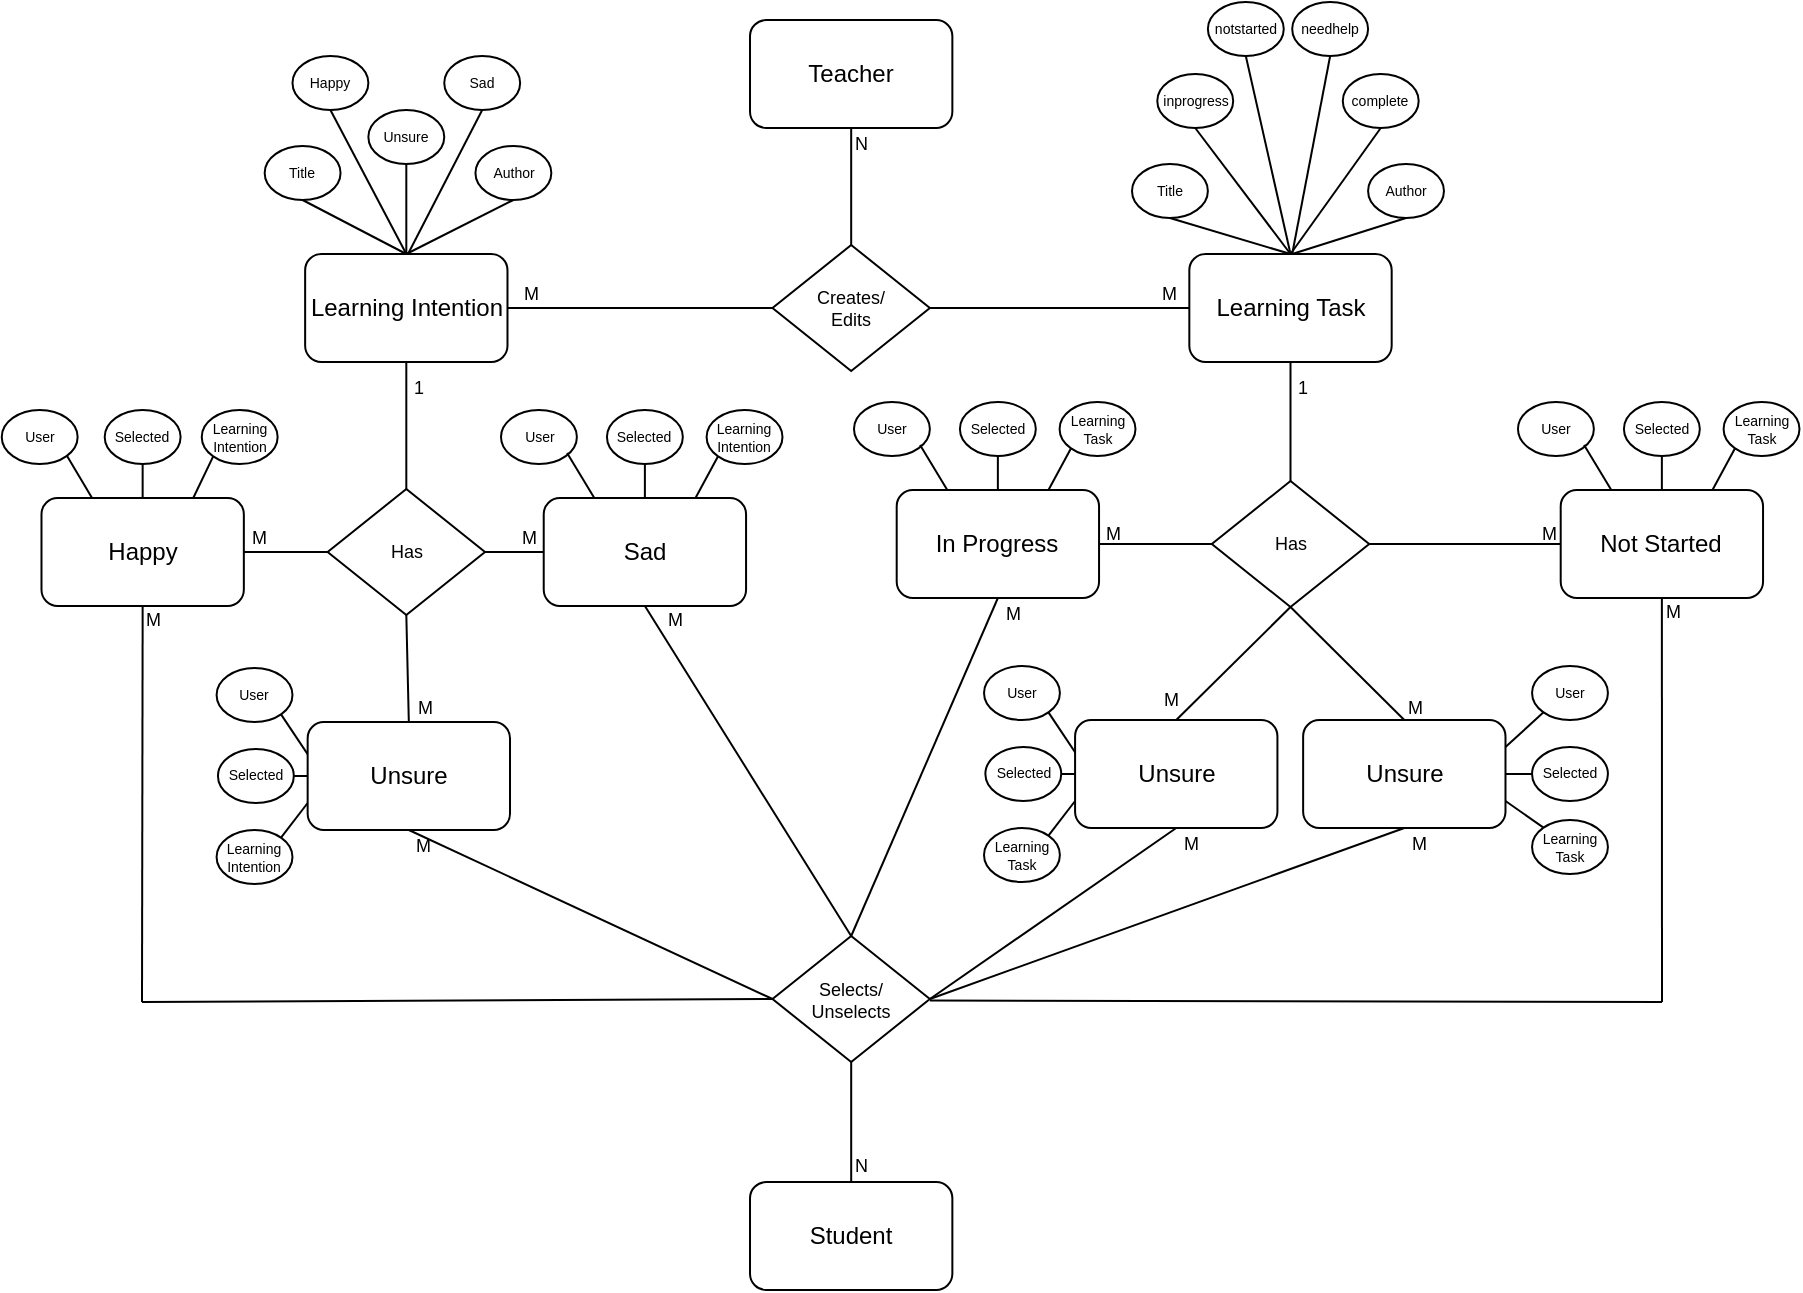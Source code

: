 <mxfile version="20.3.0" type="onedrive"><diagram id="R2lEEEUBdFMjLlhIrx00" name="Page-1"><mxGraphModel grid="1" page="1" gridSize="10" guides="1" tooltips="1" connect="1" arrows="1" fold="1" pageScale="1" pageWidth="850" pageHeight="1100" math="0" shadow="0" extFonts="Permanent Marker^https://fonts.googleapis.com/css?family=Permanent+Marker"><root><mxCell id="0"/><mxCell id="1" parent="0"/><mxCell id="HdYHGdFc7MlJed9i7UWI-79" value="Has" style="rhombus;whiteSpace=wrap;html=1;fontSize=9;" vertex="1" parent="1"><mxGeometry x="162.816" y="263.5" width="78.69" height="63" as="geometry"/></mxCell><mxCell id="HdYHGdFc7MlJed9i7UWI-80" value="" style="endArrow=none;html=1;rounded=0;fontSize=9;exitX=1;exitY=0.5;exitDx=0;exitDy=0;entryX=0;entryY=0.5;entryDx=0;entryDy=0;" edge="1" parent="1" target="HdYHGdFc7MlJed9i7UWI-79" source="HdYHGdFc7MlJed9i7UWI-121"><mxGeometry relative="1" as="geometry"><mxPoint x="125.088" y="295" as="sourcePoint"/><mxPoint x="249.451" y="308.5" as="targetPoint"/></mxGeometry></mxCell><mxCell id="HdYHGdFc7MlJed9i7UWI-81" value="M" style="resizable=0;html=1;align=left;verticalAlign=bottom;fontSize=9;" connectable="0" vertex="1" parent="HdYHGdFc7MlJed9i7UWI-80"><mxGeometry x="-1" relative="1" as="geometry"><mxPoint x="2" as="offset"/></mxGeometry></mxCell><mxCell id="HdYHGdFc7MlJed9i7UWI-99" value="" style="endArrow=none;html=1;rounded=0;fontSize=9;entryX=0.5;entryY=1;entryDx=0;entryDy=0;exitX=0.5;exitY=0;exitDx=0;exitDy=0;" edge="1" parent="1" source="HdYHGdFc7MlJed9i7UWI-79" target="HdYHGdFc7MlJed9i7UWI-1"><mxGeometry relative="1" as="geometry"><mxPoint x="287.314" y="241.0" as="sourcePoint"/><mxPoint x="202.157" y="214" as="targetPoint"/></mxGeometry></mxCell><mxCell id="HdYHGdFc7MlJed9i7UWI-100" value="1" style="resizable=0;html=1;align=right;verticalAlign=bottom;fontSize=9;" connectable="0" vertex="1" parent="HdYHGdFc7MlJed9i7UWI-99"><mxGeometry x="1" relative="1" as="geometry"><mxPoint x="9" y="20" as="offset"/></mxGeometry></mxCell><mxCell id="HdYHGdFc7MlJed9i7UWI-32" value="&lt;font style=&quot;font-size: 7px;&quot;&gt;Title&lt;/font&gt;" style="ellipse;whiteSpace=wrap;html=1;fontSize=7;" vertex="1" parent="1"><mxGeometry x="565.0" y="101.0" width="37.941" height="27" as="geometry"/></mxCell><mxCell id="HdYHGdFc7MlJed9i7UWI-33" value="" style="endArrow=none;html=1;rounded=0;entryX=0.5;entryY=1;entryDx=0;entryDy=0;exitX=0.5;exitY=0;exitDx=0;exitDy=0;" edge="1" parent="1" source="HdYHGdFc7MlJed9i7UWI-35" target="HdYHGdFc7MlJed9i7UWI-32"><mxGeometry width="50" height="50" relative="1" as="geometry"><mxPoint x="611.372" y="263" as="sourcePoint"/><mxPoint x="653.529" y="218" as="targetPoint"/></mxGeometry></mxCell><mxCell id="HdYHGdFc7MlJed9i7UWI-35" value="Learning Task" style="rounded=1;whiteSpace=wrap;html=1;" vertex="1" parent="1"><mxGeometry x="593.666" y="146" width="101.176" height="54" as="geometry"/></mxCell><mxCell id="HdYHGdFc7MlJed9i7UWI-36" value="&lt;font style=&quot;font-size: 7px;&quot;&gt;inprogress&lt;/font&gt;" style="ellipse;whiteSpace=wrap;html=1;fontSize=7;" vertex="1" parent="1"><mxGeometry x="577.647" y="56.0" width="37.941" height="27" as="geometry"/></mxCell><mxCell id="HdYHGdFc7MlJed9i7UWI-37" value="&lt;font style=&quot;font-size: 7px;&quot;&gt;notstarted&lt;/font&gt;" style="ellipse;whiteSpace=wrap;html=1;fontSize=7;" vertex="1" parent="1"><mxGeometry x="602.941" y="20" width="37.941" height="27" as="geometry"/></mxCell><mxCell id="HdYHGdFc7MlJed9i7UWI-38" value="&lt;font style=&quot;font-size: 7px;&quot;&gt;needhelp&lt;/font&gt;" style="ellipse;whiteSpace=wrap;html=1;fontSize=7;" vertex="1" parent="1"><mxGeometry x="645.098" y="20" width="37.941" height="27" as="geometry"/></mxCell><mxCell id="HdYHGdFc7MlJed9i7UWI-39" value="" style="endArrow=none;html=1;rounded=0;entryX=0.5;entryY=1;entryDx=0;entryDy=0;exitX=0.5;exitY=0;exitDx=0;exitDy=0;" edge="1" parent="1" source="HdYHGdFc7MlJed9i7UWI-35" target="HdYHGdFc7MlJed9i7UWI-36"><mxGeometry width="50" height="50" relative="1" as="geometry"><mxPoint x="652.686" y="155" as="sourcePoint"/><mxPoint x="579.755" y="128" as="targetPoint"/></mxGeometry></mxCell><mxCell id="HdYHGdFc7MlJed9i7UWI-40" value="" style="endArrow=none;html=1;rounded=0;entryX=0.5;entryY=1;entryDx=0;entryDy=0;exitX=0.5;exitY=0;exitDx=0;exitDy=0;" edge="1" parent="1" source="HdYHGdFc7MlJed9i7UWI-35" target="HdYHGdFc7MlJed9i7UWI-37"><mxGeometry width="50" height="50" relative="1" as="geometry"><mxPoint x="652.686" y="155" as="sourcePoint"/><mxPoint x="630.343" y="128" as="targetPoint"/></mxGeometry></mxCell><mxCell id="HdYHGdFc7MlJed9i7UWI-41" value="" style="endArrow=none;html=1;rounded=0;entryX=0.5;entryY=1;entryDx=0;entryDy=0;" edge="1" parent="1" target="HdYHGdFc7MlJed9i7UWI-38"><mxGeometry width="50" height="50" relative="1" as="geometry"><mxPoint x="645.098" y="146" as="sourcePoint"/><mxPoint x="680.931" y="128" as="targetPoint"/></mxGeometry></mxCell><mxCell id="HdYHGdFc7MlJed9i7UWI-42" value="&lt;font style=&quot;font-size: 7px;&quot;&gt;complete&lt;/font&gt;" style="ellipse;whiteSpace=wrap;html=1;fontSize=7;" vertex="1" parent="1"><mxGeometry x="670.392" y="56.0" width="37.941" height="27" as="geometry"/></mxCell><mxCell id="HdYHGdFc7MlJed9i7UWI-43" value="" style="endArrow=none;html=1;rounded=0;entryX=0.5;entryY=1;entryDx=0;entryDy=0;exitX=0.5;exitY=0;exitDx=0;exitDy=0;" edge="1" parent="1" source="HdYHGdFc7MlJed9i7UWI-35" target="HdYHGdFc7MlJed9i7UWI-42"><mxGeometry width="50" height="50" relative="1" as="geometry"><mxPoint x="652.686" y="155" as="sourcePoint"/><mxPoint x="554.46" y="128" as="targetPoint"/></mxGeometry></mxCell><mxCell id="HdYHGdFc7MlJed9i7UWI-44" value="&lt;font style=&quot;font-size: 7px;&quot;&gt;Author&lt;/font&gt;" style="ellipse;whiteSpace=wrap;html=1;fontSize=7;" vertex="1" parent="1"><mxGeometry x="683.039" y="101.0" width="37.941" height="27" as="geometry"/></mxCell><mxCell id="HdYHGdFc7MlJed9i7UWI-45" value="" style="endArrow=none;html=1;rounded=0;entryX=0.5;entryY=1;entryDx=0;entryDy=0;" edge="1" parent="1" target="HdYHGdFc7MlJed9i7UWI-44"><mxGeometry width="50" height="50" relative="1" as="geometry"><mxPoint x="645.098" y="146" as="sourcePoint"/><mxPoint x="723.088" y="128" as="targetPoint"/></mxGeometry></mxCell><mxCell id="HdYHGdFc7MlJed9i7UWI-115" value="" style="endArrow=none;html=1;rounded=0;entryX=0.5;entryY=0;entryDx=0;entryDy=0;exitX=0.25;exitY=0;exitDx=0;exitDy=0;" edge="1" parent="1" source="HdYHGdFc7MlJed9i7UWI-121" target="HdYHGdFc7MlJed9i7UWI-120"><mxGeometry width="50" height="50" relative="1" as="geometry"><mxPoint x="99.841" y="142" as="sourcePoint"/><mxPoint x="-23.679" y="115.0" as="targetPoint"/></mxGeometry></mxCell><mxCell id="HdYHGdFc7MlJed9i7UWI-116" value="&lt;font style=&quot;font-size: 7px;&quot;&gt;Selected&lt;/font&gt;" style="ellipse;whiteSpace=wrap;html=1;fontSize=7;" vertex="1" parent="1"><mxGeometry x="51.355" y="224" width="37.941" height="27" as="geometry"/></mxCell><mxCell id="HdYHGdFc7MlJed9i7UWI-117" value="" style="endArrow=none;html=1;rounded=0;exitX=0.5;exitY=0;exitDx=0;exitDy=0;entryX=0.5;entryY=1;entryDx=0;entryDy=0;" edge="1" parent="1" source="HdYHGdFc7MlJed9i7UWI-121" target="HdYHGdFc7MlJed9i7UWI-116"><mxGeometry width="50" height="50" relative="1" as="geometry"><mxPoint x="98.576" y="286" as="sourcePoint"/><mxPoint x="70" y="254" as="targetPoint"/></mxGeometry></mxCell><mxCell id="HdYHGdFc7MlJed9i7UWI-118" value="&lt;font style=&quot;font-size: 7px;&quot;&gt;Learning Intention&lt;/font&gt;" style="ellipse;whiteSpace=wrap;html=1;fontSize=7;" vertex="1" parent="1"><mxGeometry x="99.875" y="224" width="37.941" height="27" as="geometry"/></mxCell><mxCell id="HdYHGdFc7MlJed9i7UWI-119" value="" style="endArrow=none;html=1;rounded=0;entryX=0;entryY=1;entryDx=0;entryDy=0;exitX=0.75;exitY=0;exitDx=0;exitDy=0;" edge="1" parent="1" source="HdYHGdFc7MlJed9i7UWI-121" target="HdYHGdFc7MlJed9i7UWI-118"><mxGeometry width="50" height="50" relative="1" as="geometry"><mxPoint x="98.576" y="286" as="sourcePoint"/><mxPoint x="98.576" y="259" as="targetPoint"/></mxGeometry></mxCell><mxCell id="HdYHGdFc7MlJed9i7UWI-120" value="&lt;font style=&quot;font-size: 7px;&quot;&gt;User&lt;br style=&quot;font-size: 7px;&quot;&gt;&lt;/font&gt;" style="ellipse;whiteSpace=wrap;html=1;fontSize=7;" vertex="1" parent="1"><mxGeometry x="-0.125" y="224.0" width="37.941" height="27" as="geometry"/></mxCell><mxCell id="HdYHGdFc7MlJed9i7UWI-121" value="Happy" style="rounded=1;whiteSpace=wrap;html=1;" vertex="1" parent="1"><mxGeometry x="19.743" y="268" width="101.176" height="54" as="geometry"/></mxCell><mxCell id="HdYHGdFc7MlJed9i7UWI-122" value="Teacher" style="rounded=1;whiteSpace=wrap;html=1;" vertex="1" parent="1"><mxGeometry x="374.003" y="29" width="101.176" height="54" as="geometry"/></mxCell><mxCell id="HdYHGdFc7MlJed9i7UWI-123" value="Creates/ &lt;br&gt;Edits" style="rhombus;whiteSpace=wrap;html=1;fontSize=9;" vertex="1" parent="1"><mxGeometry x="385.246" y="141.5" width="78.69" height="63" as="geometry"/></mxCell><mxCell id="HdYHGdFc7MlJed9i7UWI-124" value="" style="endArrow=none;html=1;rounded=0;fontSize=9;entryX=0.5;entryY=1;entryDx=0;entryDy=0;exitX=0.5;exitY=0;exitDx=0;exitDy=0;" edge="1" parent="1" source="HdYHGdFc7MlJed9i7UWI-123" target="HdYHGdFc7MlJed9i7UWI-122"><mxGeometry relative="1" as="geometry"><mxPoint x="215.161" y="259.5" as="sourcePoint"/><mxPoint x="215.157" y="210" as="targetPoint"/></mxGeometry></mxCell><mxCell id="HdYHGdFc7MlJed9i7UWI-125" value="N" style="resizable=0;html=1;align=right;verticalAlign=bottom;fontSize=9;" connectable="0" vertex="1" parent="HdYHGdFc7MlJed9i7UWI-124"><mxGeometry x="1" relative="1" as="geometry"><mxPoint x="9" y="15" as="offset"/></mxGeometry></mxCell><mxCell id="HdYHGdFc7MlJed9i7UWI-126" value="" style="endArrow=none;html=1;rounded=0;fontSize=9;exitX=1;exitY=0.5;exitDx=0;exitDy=0;entryX=0;entryY=0.5;entryDx=0;entryDy=0;" edge="1" parent="1" source="HdYHGdFc7MlJed9i7UWI-1" target="HdYHGdFc7MlJed9i7UWI-123"><mxGeometry relative="1" as="geometry"><mxPoint x="251.863" y="291" as="sourcePoint"/><mxPoint x="230.506" y="291" as="targetPoint"/></mxGeometry></mxCell><mxCell id="HdYHGdFc7MlJed9i7UWI-127" value="M" style="resizable=0;html=1;align=left;verticalAlign=bottom;fontSize=9;" connectable="0" vertex="1" parent="HdYHGdFc7MlJed9i7UWI-126"><mxGeometry x="-1" relative="1" as="geometry"><mxPoint x="6" as="offset"/></mxGeometry></mxCell><mxCell id="HdYHGdFc7MlJed9i7UWI-128" value="" style="endArrow=none;html=1;rounded=0;fontSize=9;exitX=0;exitY=0.5;exitDx=0;exitDy=0;entryX=1;entryY=0.5;entryDx=0;entryDy=0;" edge="1" parent="1" source="HdYHGdFc7MlJed9i7UWI-35" target="HdYHGdFc7MlJed9i7UWI-123"><mxGeometry relative="1" as="geometry"><mxPoint x="265.745" y="183" as="sourcePoint"/><mxPoint x="395.246" y="183" as="targetPoint"/></mxGeometry></mxCell><mxCell id="HdYHGdFc7MlJed9i7UWI-129" value="M" style="resizable=0;html=1;align=left;verticalAlign=bottom;fontSize=9;" connectable="0" vertex="1" parent="HdYHGdFc7MlJed9i7UWI-128"><mxGeometry x="-1" relative="1" as="geometry"><mxPoint x="-16" as="offset"/></mxGeometry></mxCell><mxCell id="qxCEMIv9ZAjiKrFweiJj-1" value="" style="group" connectable="0" vertex="1" parent="1"><mxGeometry x="249.505" y="224" width="140.741" height="98" as="geometry"/></mxCell><mxCell id="HdYHGdFc7MlJed9i7UWI-107" value="&lt;font style=&quot;font-size: 7px;&quot;&gt;Selected&lt;/font&gt;" style="ellipse;whiteSpace=wrap;html=1;fontSize=7;" vertex="1" parent="qxCEMIv9ZAjiKrFweiJj-1"><mxGeometry x="52.97" width="37.941" height="27" as="geometry"/></mxCell><mxCell id="HdYHGdFc7MlJed9i7UWI-108" value="" style="endArrow=none;html=1;rounded=0;exitX=0.5;exitY=0;exitDx=0;exitDy=0;entryX=0.5;entryY=1;entryDx=0;entryDy=0;" edge="1" parent="qxCEMIv9ZAjiKrFweiJj-1" source="HdYHGdFc7MlJed9i7UWI-104" target="HdYHGdFc7MlJed9i7UWI-107"><mxGeometry width="50" height="50" relative="1" as="geometry"><mxPoint x="100.191" y="62" as="sourcePoint"/><mxPoint x="71.495" y="30" as="targetPoint"/></mxGeometry></mxCell><mxCell id="HdYHGdFc7MlJed9i7UWI-109" value="&lt;font style=&quot;font-size: 7px;&quot;&gt;Learning Intention&lt;/font&gt;" style="ellipse;whiteSpace=wrap;html=1;fontSize=7;" vertex="1" parent="qxCEMIv9ZAjiKrFweiJj-1"><mxGeometry x="102.8" width="37.941" height="27" as="geometry"/></mxCell><mxCell id="HdYHGdFc7MlJed9i7UWI-110" value="" style="endArrow=none;html=1;rounded=0;entryX=0;entryY=1;entryDx=0;entryDy=0;exitX=0.75;exitY=0;exitDx=0;exitDy=0;" edge="1" parent="qxCEMIv9ZAjiKrFweiJj-1" source="HdYHGdFc7MlJed9i7UWI-104" target="HdYHGdFc7MlJed9i7UWI-109"><mxGeometry width="50" height="50" relative="1" as="geometry"><mxPoint x="100.191" y="62" as="sourcePoint"/><mxPoint x="100.191" y="35" as="targetPoint"/></mxGeometry></mxCell><mxCell id="HdYHGdFc7MlJed9i7UWI-104" value="Sad" style="rounded=1;whiteSpace=wrap;html=1;" vertex="1" parent="qxCEMIv9ZAjiKrFweiJj-1"><mxGeometry x="21.357" y="44" width="101.176" height="54" as="geometry"/></mxCell><mxCell id="HdYHGdFc7MlJed9i7UWI-105" value="&lt;font style=&quot;font-size: 7px;&quot;&gt;User&lt;br style=&quot;font-size: 7px;&quot;&gt;&lt;/font&gt;" style="ellipse;whiteSpace=wrap;html=1;fontSize=7;" vertex="1" parent="qxCEMIv9ZAjiKrFweiJj-1"><mxGeometry y="5.684e-14" width="37.941" height="27" as="geometry"/></mxCell><mxCell id="HdYHGdFc7MlJed9i7UWI-106" value="" style="endArrow=none;html=1;rounded=0;entryX=0.871;entryY=0.796;entryDx=0;entryDy=0;exitX=0.25;exitY=0;exitDx=0;exitDy=0;entryPerimeter=0;" edge="1" parent="qxCEMIv9ZAjiKrFweiJj-1" source="HdYHGdFc7MlJed9i7UWI-104" target="HdYHGdFc7MlJed9i7UWI-105"><mxGeometry width="50" height="50" relative="1" as="geometry"><mxPoint x="101.455" y="-82" as="sourcePoint"/><mxPoint x="-22.064" y="-109.0" as="targetPoint"/></mxGeometry></mxCell><mxCell id="HdYHGdFc7MlJed9i7UWI-111" value="" style="endArrow=none;html=1;rounded=0;fontSize=9;exitX=0;exitY=0.5;exitDx=0;exitDy=0;entryX=1;entryY=0.5;entryDx=0;entryDy=0;" edge="1" parent="1" source="HdYHGdFc7MlJed9i7UWI-104" target="HdYHGdFc7MlJed9i7UWI-79"><mxGeometry relative="1" as="geometry"><mxPoint x="-22.917" y="161" as="sourcePoint"/><mxPoint x="249.506" y="295" as="targetPoint"/></mxGeometry></mxCell><mxCell id="HdYHGdFc7MlJed9i7UWI-112" value="M" style="resizable=0;html=1;align=left;verticalAlign=bottom;fontSize=9;" connectable="0" vertex="1" parent="HdYHGdFc7MlJed9i7UWI-111"><mxGeometry x="-1" relative="1" as="geometry"><mxPoint x="-13" as="offset"/></mxGeometry></mxCell><mxCell id="qxCEMIv9ZAjiKrFweiJj-2" value="" style="group" connectable="0" vertex="1" parent="1"><mxGeometry x="131.333" y="47" width="143.333" height="153" as="geometry"/></mxCell><mxCell id="HdYHGdFc7MlJed9i7UWI-3" value="&lt;font style=&quot;font-size: 7px;&quot;&gt;Title&lt;/font&gt;" style="ellipse;whiteSpace=wrap;html=1;fontSize=7;" vertex="1" parent="qxCEMIv9ZAjiKrFweiJj-2"><mxGeometry y="45.0" width="37.941" height="27" as="geometry"/></mxCell><mxCell id="HdYHGdFc7MlJed9i7UWI-7" value="" style="endArrow=none;html=1;rounded=0;entryX=0.5;entryY=1;entryDx=0;entryDy=0;exitX=0.5;exitY=0;exitDx=0;exitDy=0;" edge="1" parent="qxCEMIv9ZAjiKrFweiJj-2" source="HdYHGdFc7MlJed9i7UWI-1" target="HdYHGdFc7MlJed9i7UWI-3"><mxGeometry width="50" height="50" relative="1" as="geometry"><mxPoint x="37.941" y="216" as="sourcePoint"/><mxPoint x="80.098" y="171" as="targetPoint"/></mxGeometry></mxCell><mxCell id="HdYHGdFc7MlJed9i7UWI-5" value="&lt;font style=&quot;font-size: 7px;&quot;&gt;Unsure&lt;/font&gt;" style="ellipse;whiteSpace=wrap;html=1;fontSize=7;" vertex="1" parent="qxCEMIv9ZAjiKrFweiJj-2"><mxGeometry x="51.853" y="27" width="37.941" height="27" as="geometry"/></mxCell><mxCell id="HdYHGdFc7MlJed9i7UWI-9" value="" style="endArrow=none;html=1;rounded=0;entryX=0.5;entryY=1;entryDx=0;entryDy=0;exitX=0.5;exitY=0;exitDx=0;exitDy=0;" edge="1" parent="qxCEMIv9ZAjiKrFweiJj-2" source="HdYHGdFc7MlJed9i7UWI-1" target="HdYHGdFc7MlJed9i7UWI-5"><mxGeometry width="50" height="50" relative="1" as="geometry"><mxPoint x="79.255" y="108" as="sourcePoint"/><mxPoint x="56.912" y="81" as="targetPoint"/></mxGeometry></mxCell><mxCell id="HdYHGdFc7MlJed9i7UWI-1" value="Learning Intention" style="rounded=1;whiteSpace=wrap;html=1;" vertex="1" parent="qxCEMIv9ZAjiKrFweiJj-2"><mxGeometry x="20.235" y="99" width="101.176" height="54" as="geometry"/></mxCell><mxCell id="HdYHGdFc7MlJed9i7UWI-4" value="&lt;font style=&quot;font-size: 7px;&quot;&gt;Happy&lt;/font&gt;" style="ellipse;whiteSpace=wrap;html=1;fontSize=7;" vertex="1" parent="qxCEMIv9ZAjiKrFweiJj-2"><mxGeometry x="13.912" width="37.941" height="27" as="geometry"/></mxCell><mxCell id="HdYHGdFc7MlJed9i7UWI-6" value="&lt;font style=&quot;font-size: 7px;&quot;&gt;Sad&lt;/font&gt;" style="ellipse;whiteSpace=wrap;html=1;fontSize=7;" vertex="1" parent="qxCEMIv9ZAjiKrFweiJj-2"><mxGeometry x="89.794" width="37.941" height="27" as="geometry"/></mxCell><mxCell id="HdYHGdFc7MlJed9i7UWI-8" value="" style="endArrow=none;html=1;rounded=0;entryX=0.5;entryY=1;entryDx=0;entryDy=0;exitX=0.5;exitY=0;exitDx=0;exitDy=0;" edge="1" parent="qxCEMIv9ZAjiKrFweiJj-2" source="HdYHGdFc7MlJed9i7UWI-1" target="HdYHGdFc7MlJed9i7UWI-4"><mxGeometry width="50" height="50" relative="1" as="geometry"><mxPoint x="79.255" y="108" as="sourcePoint"/><mxPoint x="6.324" y="81" as="targetPoint"/></mxGeometry></mxCell><mxCell id="HdYHGdFc7MlJed9i7UWI-10" value="" style="endArrow=none;html=1;rounded=0;entryX=0.5;entryY=1;entryDx=0;entryDy=0;" edge="1" parent="qxCEMIv9ZAjiKrFweiJj-2" target="HdYHGdFc7MlJed9i7UWI-6"><mxGeometry width="50" height="50" relative="1" as="geometry"><mxPoint x="71.667" y="99" as="sourcePoint"/><mxPoint x="107.5" y="81" as="targetPoint"/></mxGeometry></mxCell><mxCell id="HdYHGdFc7MlJed9i7UWI-26" value="&lt;font style=&quot;font-size: 7px;&quot;&gt;Author&lt;/font&gt;" style="ellipse;whiteSpace=wrap;html=1;fontSize=7;" vertex="1" parent="qxCEMIv9ZAjiKrFweiJj-2"><mxGeometry x="105.392" y="45.0" width="37.941" height="27" as="geometry"/></mxCell><mxCell id="HdYHGdFc7MlJed9i7UWI-29" value="" style="endArrow=none;html=1;rounded=0;entryX=0.5;entryY=1;entryDx=0;entryDy=0;exitX=0.5;exitY=0;exitDx=0;exitDy=0;" edge="1" parent="qxCEMIv9ZAjiKrFweiJj-2" source="HdYHGdFc7MlJed9i7UWI-1" target="HdYHGdFc7MlJed9i7UWI-26"><mxGeometry width="50" height="50" relative="1" as="geometry"><mxPoint x="79.255" y="108" as="sourcePoint"/><mxPoint x="-18.971" y="81" as="targetPoint"/></mxGeometry></mxCell><mxCell id="HdYHGdFc7MlJed9i7UWI-96" value="" style="endArrow=none;html=1;rounded=0;fontSize=9;exitX=0.5;exitY=0;exitDx=0;exitDy=0;entryX=0.5;entryY=1;entryDx=0;entryDy=0;" edge="1" parent="1" source="HdYHGdFc7MlJed9i7UWI-86" target="HdYHGdFc7MlJed9i7UWI-79"><mxGeometry relative="1" as="geometry"><mxPoint x="99.843" y="10" as="sourcePoint"/><mxPoint x="171.375" y="10" as="targetPoint"/></mxGeometry></mxCell><mxCell id="HdYHGdFc7MlJed9i7UWI-97" value="M" style="resizable=0;html=1;align=left;verticalAlign=bottom;fontSize=9;" connectable="0" vertex="1" parent="HdYHGdFc7MlJed9i7UWI-96"><mxGeometry x="-1" relative="1" as="geometry"><mxPoint x="3" as="offset"/></mxGeometry></mxCell><mxCell id="4t_QZXx1Wpatdv7ZMJW_-2" value="Student" style="rounded=1;whiteSpace=wrap;html=1;" vertex="1" parent="1"><mxGeometry x="374.003" y="610" width="101.176" height="54" as="geometry"/></mxCell><mxCell id="4t_QZXx1Wpatdv7ZMJW_-6" value="Selects/ &lt;br&gt;Unselects" style="rhombus;whiteSpace=wrap;html=1;fontSize=9;" vertex="1" parent="1"><mxGeometry x="385.25" y="487" width="78.69" height="63" as="geometry"/></mxCell><mxCell id="4t_QZXx1Wpatdv7ZMJW_-12" value="" style="endArrow=none;html=1;rounded=0;fontSize=9;exitX=0.5;exitY=1;exitDx=0;exitDy=0;" edge="1" parent="1" source="HdYHGdFc7MlJed9i7UWI-121"><mxGeometry relative="1" as="geometry"><mxPoint x="30.315" y="530" as="sourcePoint"/><mxPoint x="70" y="520" as="targetPoint"/></mxGeometry></mxCell><mxCell id="4t_QZXx1Wpatdv7ZMJW_-13" value="M" style="resizable=0;html=1;align=left;verticalAlign=bottom;fontSize=9;" connectable="0" vertex="1" parent="4t_QZXx1Wpatdv7ZMJW_-12"><mxGeometry x="-1" relative="1" as="geometry"><mxPoint y="14" as="offset"/></mxGeometry></mxCell><mxCell id="4t_QZXx1Wpatdv7ZMJW_-14" value="" style="endArrow=none;html=1;rounded=0;fontSize=9;entryX=0.5;entryY=0;entryDx=0;entryDy=0;exitX=0.5;exitY=1;exitDx=0;exitDy=0;" edge="1" parent="1" source="4t_QZXx1Wpatdv7ZMJW_-6" target="4t_QZXx1Wpatdv7ZMJW_-2"><mxGeometry relative="1" as="geometry"><mxPoint x="434.591" y="151.5" as="sourcePoint"/><mxPoint x="434.591" y="93" as="targetPoint"/></mxGeometry></mxCell><mxCell id="4t_QZXx1Wpatdv7ZMJW_-15" value="N" style="resizable=0;html=1;align=right;verticalAlign=bottom;fontSize=9;" connectable="0" vertex="1" parent="4t_QZXx1Wpatdv7ZMJW_-14"><mxGeometry x="1" relative="1" as="geometry"><mxPoint x="9" as="offset"/></mxGeometry></mxCell><mxCell id="4t_QZXx1Wpatdv7ZMJW_-16" value="" style="endArrow=none;html=1;rounded=0;entryX=0;entryY=0.5;entryDx=0;entryDy=0;" edge="1" parent="1" target="4t_QZXx1Wpatdv7ZMJW_-6"><mxGeometry relative="1" as="geometry"><mxPoint x="70" y="520" as="sourcePoint"/><mxPoint x="580" y="410" as="targetPoint"/></mxGeometry></mxCell><mxCell id="4t_QZXx1Wpatdv7ZMJW_-17" value="" style="endArrow=none;html=1;rounded=0;fontSize=9;exitX=0.5;exitY=1;exitDx=0;exitDy=0;entryX=0;entryY=0.5;entryDx=0;entryDy=0;" edge="1" parent="1" source="HdYHGdFc7MlJed9i7UWI-86" target="4t_QZXx1Wpatdv7ZMJW_-6"><mxGeometry relative="1" as="geometry"><mxPoint x="80.331" y="332" as="sourcePoint"/><mxPoint x="80" y="530" as="targetPoint"/></mxGeometry></mxCell><mxCell id="4t_QZXx1Wpatdv7ZMJW_-18" value="M" style="resizable=0;html=1;align=left;verticalAlign=bottom;fontSize=9;" connectable="0" vertex="1" parent="4t_QZXx1Wpatdv7ZMJW_-17"><mxGeometry x="-1" relative="1" as="geometry"><mxPoint x="2" y="15" as="offset"/></mxGeometry></mxCell><mxCell id="4t_QZXx1Wpatdv7ZMJW_-19" value="" style="endArrow=none;html=1;rounded=0;fontSize=9;exitX=0.5;exitY=1;exitDx=0;exitDy=0;entryX=0.5;entryY=0;entryDx=0;entryDy=0;" edge="1" parent="1" source="HdYHGdFc7MlJed9i7UWI-104" target="4t_QZXx1Wpatdv7ZMJW_-6"><mxGeometry relative="1" as="geometry"><mxPoint x="213.417" y="457" as="sourcePoint"/><mxPoint x="414.922" y="512.75" as="targetPoint"/></mxGeometry></mxCell><mxCell id="4t_QZXx1Wpatdv7ZMJW_-20" value="M" style="resizable=0;html=1;align=left;verticalAlign=bottom;fontSize=9;" connectable="0" vertex="1" parent="4t_QZXx1Wpatdv7ZMJW_-19"><mxGeometry x="-1" relative="1" as="geometry"><mxPoint x="10" y="14" as="offset"/></mxGeometry></mxCell><mxCell id="4t_QZXx1Wpatdv7ZMJW_-22" value="Has" style="rhombus;whiteSpace=wrap;html=1;fontSize=9;" vertex="1" parent="1"><mxGeometry x="604.906" y="259.5" width="78.69" height="63" as="geometry"/></mxCell><mxCell id="4t_QZXx1Wpatdv7ZMJW_-23" value="" style="endArrow=none;html=1;rounded=0;fontSize=9;entryX=0.5;entryY=1;entryDx=0;entryDy=0;exitX=0.5;exitY=0;exitDx=0;exitDy=0;" edge="1" parent="1" source="4t_QZXx1Wpatdv7ZMJW_-22" target="HdYHGdFc7MlJed9i7UWI-35"><mxGeometry relative="1" as="geometry"><mxPoint x="640.891" y="268" as="sourcePoint"/><mxPoint x="640.887" y="204.5" as="targetPoint"/></mxGeometry></mxCell><mxCell id="4t_QZXx1Wpatdv7ZMJW_-24" value="1" style="resizable=0;html=1;align=right;verticalAlign=bottom;fontSize=9;" connectable="0" vertex="1" parent="4t_QZXx1Wpatdv7ZMJW_-23"><mxGeometry x="1" relative="1" as="geometry"><mxPoint x="9" y="20" as="offset"/></mxGeometry></mxCell><mxCell id="4t_QZXx1Wpatdv7ZMJW_-25" value="" style="group" connectable="0" vertex="1" parent="1"><mxGeometry x="425.995" y="220" width="140.741" height="98" as="geometry"/></mxCell><mxCell id="4t_QZXx1Wpatdv7ZMJW_-26" value="&lt;font style=&quot;font-size: 7px;&quot;&gt;Selected&lt;/font&gt;" style="ellipse;whiteSpace=wrap;html=1;fontSize=7;" vertex="1" parent="4t_QZXx1Wpatdv7ZMJW_-25"><mxGeometry x="52.97" width="37.941" height="27" as="geometry"/></mxCell><mxCell id="4t_QZXx1Wpatdv7ZMJW_-27" value="" style="endArrow=none;html=1;rounded=0;exitX=0.5;exitY=0;exitDx=0;exitDy=0;entryX=0.5;entryY=1;entryDx=0;entryDy=0;" edge="1" parent="4t_QZXx1Wpatdv7ZMJW_-25" source="4t_QZXx1Wpatdv7ZMJW_-30" target="4t_QZXx1Wpatdv7ZMJW_-26"><mxGeometry width="50" height="50" relative="1" as="geometry"><mxPoint x="100.191" y="62" as="sourcePoint"/><mxPoint x="71.495" y="30" as="targetPoint"/></mxGeometry></mxCell><mxCell id="4t_QZXx1Wpatdv7ZMJW_-28" value="&lt;font style=&quot;font-size: 7px;&quot;&gt;Learning Task&lt;/font&gt;" style="ellipse;whiteSpace=wrap;html=1;fontSize=7;" vertex="1" parent="4t_QZXx1Wpatdv7ZMJW_-25"><mxGeometry x="102.8" width="37.941" height="27" as="geometry"/></mxCell><mxCell id="4t_QZXx1Wpatdv7ZMJW_-29" value="" style="endArrow=none;html=1;rounded=0;entryX=0;entryY=1;entryDx=0;entryDy=0;exitX=0.75;exitY=0;exitDx=0;exitDy=0;" edge="1" parent="4t_QZXx1Wpatdv7ZMJW_-25" source="4t_QZXx1Wpatdv7ZMJW_-30" target="4t_QZXx1Wpatdv7ZMJW_-28"><mxGeometry width="50" height="50" relative="1" as="geometry"><mxPoint x="100.191" y="62" as="sourcePoint"/><mxPoint x="100.191" y="35" as="targetPoint"/></mxGeometry></mxCell><mxCell id="4t_QZXx1Wpatdv7ZMJW_-30" value="In Progress" style="rounded=1;whiteSpace=wrap;html=1;" vertex="1" parent="4t_QZXx1Wpatdv7ZMJW_-25"><mxGeometry x="21.357" y="44" width="101.176" height="54" as="geometry"/></mxCell><mxCell id="4t_QZXx1Wpatdv7ZMJW_-31" value="&lt;font style=&quot;font-size: 7px;&quot;&gt;User&lt;br style=&quot;font-size: 7px;&quot;&gt;&lt;/font&gt;" style="ellipse;whiteSpace=wrap;html=1;fontSize=7;" vertex="1" parent="4t_QZXx1Wpatdv7ZMJW_-25"><mxGeometry y="5.684e-14" width="37.941" height="27" as="geometry"/></mxCell><mxCell id="4t_QZXx1Wpatdv7ZMJW_-32" value="" style="endArrow=none;html=1;rounded=0;entryX=0.871;entryY=0.796;entryDx=0;entryDy=0;exitX=0.25;exitY=0;exitDx=0;exitDy=0;entryPerimeter=0;" edge="1" parent="4t_QZXx1Wpatdv7ZMJW_-25" source="4t_QZXx1Wpatdv7ZMJW_-30" target="4t_QZXx1Wpatdv7ZMJW_-31"><mxGeometry width="50" height="50" relative="1" as="geometry"><mxPoint x="101.455" y="-82" as="sourcePoint"/><mxPoint x="-22.064" y="-109.0" as="targetPoint"/></mxGeometry></mxCell><mxCell id="4t_QZXx1Wpatdv7ZMJW_-33" value="" style="group" connectable="0" vertex="1" parent="1"><mxGeometry x="757.995" y="220" width="140.741" height="98" as="geometry"/></mxCell><mxCell id="4t_QZXx1Wpatdv7ZMJW_-34" value="&lt;font style=&quot;font-size: 7px;&quot;&gt;Selected&lt;/font&gt;" style="ellipse;whiteSpace=wrap;html=1;fontSize=7;" vertex="1" parent="4t_QZXx1Wpatdv7ZMJW_-33"><mxGeometry x="52.97" width="37.941" height="27" as="geometry"/></mxCell><mxCell id="4t_QZXx1Wpatdv7ZMJW_-35" value="" style="endArrow=none;html=1;rounded=0;exitX=0.5;exitY=0;exitDx=0;exitDy=0;entryX=0.5;entryY=1;entryDx=0;entryDy=0;" edge="1" parent="4t_QZXx1Wpatdv7ZMJW_-33" source="4t_QZXx1Wpatdv7ZMJW_-38" target="4t_QZXx1Wpatdv7ZMJW_-34"><mxGeometry width="50" height="50" relative="1" as="geometry"><mxPoint x="100.191" y="62" as="sourcePoint"/><mxPoint x="71.495" y="30" as="targetPoint"/></mxGeometry></mxCell><mxCell id="4t_QZXx1Wpatdv7ZMJW_-36" value="&lt;font style=&quot;font-size: 7px;&quot;&gt;Learning Task&lt;/font&gt;" style="ellipse;whiteSpace=wrap;html=1;fontSize=7;" vertex="1" parent="4t_QZXx1Wpatdv7ZMJW_-33"><mxGeometry x="102.8" width="37.941" height="27" as="geometry"/></mxCell><mxCell id="4t_QZXx1Wpatdv7ZMJW_-37" value="" style="endArrow=none;html=1;rounded=0;entryX=0;entryY=1;entryDx=0;entryDy=0;exitX=0.75;exitY=0;exitDx=0;exitDy=0;" edge="1" parent="4t_QZXx1Wpatdv7ZMJW_-33" source="4t_QZXx1Wpatdv7ZMJW_-38" target="4t_QZXx1Wpatdv7ZMJW_-36"><mxGeometry width="50" height="50" relative="1" as="geometry"><mxPoint x="100.191" y="62" as="sourcePoint"/><mxPoint x="100.191" y="35" as="targetPoint"/></mxGeometry></mxCell><mxCell id="4t_QZXx1Wpatdv7ZMJW_-38" value="Not Started" style="rounded=1;whiteSpace=wrap;html=1;" vertex="1" parent="4t_QZXx1Wpatdv7ZMJW_-33"><mxGeometry x="21.357" y="44" width="101.176" height="54" as="geometry"/></mxCell><mxCell id="4t_QZXx1Wpatdv7ZMJW_-39" value="&lt;font style=&quot;font-size: 7px;&quot;&gt;User&lt;br style=&quot;font-size: 7px;&quot;&gt;&lt;/font&gt;" style="ellipse;whiteSpace=wrap;html=1;fontSize=7;" vertex="1" parent="4t_QZXx1Wpatdv7ZMJW_-33"><mxGeometry y="5.684e-14" width="37.941" height="27" as="geometry"/></mxCell><mxCell id="4t_QZXx1Wpatdv7ZMJW_-40" value="" style="endArrow=none;html=1;rounded=0;entryX=0.871;entryY=0.796;entryDx=0;entryDy=0;exitX=0.25;exitY=0;exitDx=0;exitDy=0;entryPerimeter=0;" edge="1" parent="4t_QZXx1Wpatdv7ZMJW_-33" source="4t_QZXx1Wpatdv7ZMJW_-38" target="4t_QZXx1Wpatdv7ZMJW_-39"><mxGeometry width="50" height="50" relative="1" as="geometry"><mxPoint x="101.455" y="-82" as="sourcePoint"/><mxPoint x="-22.064" y="-109.0" as="targetPoint"/></mxGeometry></mxCell><mxCell id="4t_QZXx1Wpatdv7ZMJW_-49" value="" style="endArrow=none;html=1;rounded=0;fontSize=9;exitX=0.5;exitY=1;exitDx=0;exitDy=0;entryX=1;entryY=0.5;entryDx=0;entryDy=0;" edge="1" parent="1" source="4t_QZXx1Wpatdv7ZMJW_-48" target="4t_QZXx1Wpatdv7ZMJW_-6"><mxGeometry relative="1" as="geometry"><mxPoint x="213.417" y="457" as="sourcePoint"/><mxPoint x="470" y="510" as="targetPoint"/></mxGeometry></mxCell><mxCell id="4t_QZXx1Wpatdv7ZMJW_-50" value="M" style="resizable=0;html=1;align=left;verticalAlign=bottom;fontSize=9;" connectable="0" vertex="1" parent="4t_QZXx1Wpatdv7ZMJW_-49"><mxGeometry x="-1" relative="1" as="geometry"><mxPoint x="2" y="15" as="offset"/></mxGeometry></mxCell><mxCell id="4t_QZXx1Wpatdv7ZMJW_-51" value="" style="endArrow=none;html=1;rounded=0;fontSize=9;exitX=0.5;exitY=1;exitDx=0;exitDy=0;entryX=0.5;entryY=0;entryDx=0;entryDy=0;" edge="1" parent="1" source="4t_QZXx1Wpatdv7ZMJW_-30" target="4t_QZXx1Wpatdv7ZMJW_-6"><mxGeometry relative="1" as="geometry"><mxPoint x="597.127" y="457" as="sourcePoint"/><mxPoint x="473.94" y="528.5" as="targetPoint"/></mxGeometry></mxCell><mxCell id="4t_QZXx1Wpatdv7ZMJW_-52" value="M" style="resizable=0;html=1;align=left;verticalAlign=bottom;fontSize=9;" connectable="0" vertex="1" parent="4t_QZXx1Wpatdv7ZMJW_-51"><mxGeometry x="-1" relative="1" as="geometry"><mxPoint x="2" y="15" as="offset"/></mxGeometry></mxCell><mxCell id="HdYHGdFc7MlJed9i7UWI-87" value="&lt;font style=&quot;font-size: 7px;&quot;&gt;User&lt;br style=&quot;font-size: 7px;&quot;&gt;&lt;/font&gt;" style="ellipse;whiteSpace=wrap;html=1;fontSize=7;" vertex="1" parent="1"><mxGeometry x="107.299" y="353" width="37.941" height="27.0" as="geometry"/></mxCell><mxCell id="HdYHGdFc7MlJed9i7UWI-90" value="" style="endArrow=none;html=1;rounded=0;entryX=1;entryY=1;entryDx=0;entryDy=0;exitX=0.25;exitY=1;exitDx=0;exitDy=0;" edge="1" parent="1" source="HdYHGdFc7MlJed9i7UWI-86" target="HdYHGdFc7MlJed9i7UWI-87"><mxGeometry width="50" height="50" relative="1" as="geometry"><mxPoint x="232.927" y="254.0" as="sourcePoint"/><mxPoint x="109.407" y="227.0" as="targetPoint"/></mxGeometry></mxCell><mxCell id="HdYHGdFc7MlJed9i7UWI-88" value="&lt;font style=&quot;font-size: 7px;&quot;&gt;Selected&lt;/font&gt;" style="ellipse;whiteSpace=wrap;html=1;fontSize=7;" vertex="1" parent="1"><mxGeometry x="107.976" y="393.5" width="37.941" height="27.0" as="geometry"/></mxCell><mxCell id="HdYHGdFc7MlJed9i7UWI-91" value="" style="endArrow=none;html=1;rounded=0;entryX=1;entryY=0.5;entryDx=0;entryDy=0;exitX=0;exitY=0.5;exitDx=0;exitDy=0;" edge="1" parent="1" source="HdYHGdFc7MlJed9i7UWI-86" target="HdYHGdFc7MlJed9i7UWI-88"><mxGeometry width="50" height="50" relative="1" as="geometry"><mxPoint x="231.662" y="398.0" as="sourcePoint"/><mxPoint x="176.858" y="371.0" as="targetPoint"/></mxGeometry></mxCell><mxCell id="HdYHGdFc7MlJed9i7UWI-89" value="&lt;font style=&quot;font-size: 7px;&quot;&gt;Learning Intention&lt;/font&gt;" style="ellipse;whiteSpace=wrap;html=1;fontSize=7;" vertex="1" parent="1"><mxGeometry x="107.294" y="434" width="37.941" height="27.0" as="geometry"/></mxCell><mxCell id="HdYHGdFc7MlJed9i7UWI-92" value="" style="endArrow=none;html=1;rounded=0;entryX=1;entryY=0;entryDx=0;entryDy=0;exitX=0;exitY=0.75;exitDx=0;exitDy=0;" edge="1" parent="1" source="HdYHGdFc7MlJed9i7UWI-86" target="HdYHGdFc7MlJed9i7UWI-89"><mxGeometry width="50" height="50" relative="1" as="geometry"><mxPoint x="231.662" y="398.0" as="sourcePoint"/><mxPoint x="231.662" y="371.0" as="targetPoint"/></mxGeometry></mxCell><mxCell id="HdYHGdFc7MlJed9i7UWI-86" value="Unsure" style="rounded=1;whiteSpace=wrap;html=1;" vertex="1" parent="1"><mxGeometry x="152.829" y="380.0" width="101.176" height="54.0" as="geometry"/></mxCell><mxCell id="4t_QZXx1Wpatdv7ZMJW_-41" value="" style="group" connectable="0" vertex="1" parent="1"><mxGeometry x="491.004" y="352" width="261.966" height="108" as="geometry"/></mxCell><mxCell id="4t_QZXx1Wpatdv7ZMJW_-42" value="&lt;font style=&quot;font-size: 7px;&quot;&gt;User&lt;br style=&quot;font-size: 7px;&quot;&gt;&lt;/font&gt;" style="ellipse;whiteSpace=wrap;html=1;fontSize=7;" vertex="1" parent="4t_QZXx1Wpatdv7ZMJW_-41"><mxGeometry x="0.005" width="37.941" height="27.0" as="geometry"/></mxCell><mxCell id="4t_QZXx1Wpatdv7ZMJW_-43" value="" style="endArrow=none;html=1;rounded=0;entryX=1;entryY=1;entryDx=0;entryDy=0;exitX=0.25;exitY=1;exitDx=0;exitDy=0;" edge="1" parent="4t_QZXx1Wpatdv7ZMJW_-41" source="4t_QZXx1Wpatdv7ZMJW_-48" target="4t_QZXx1Wpatdv7ZMJW_-42"><mxGeometry width="50" height="50" relative="1" as="geometry"><mxPoint x="125.633" y="-99.0" as="sourcePoint"/><mxPoint x="2.113" y="-126.0" as="targetPoint"/></mxGeometry></mxCell><mxCell id="4t_QZXx1Wpatdv7ZMJW_-44" value="&lt;font style=&quot;font-size: 7px;&quot;&gt;Selected&lt;/font&gt;" style="ellipse;whiteSpace=wrap;html=1;fontSize=7;" vertex="1" parent="4t_QZXx1Wpatdv7ZMJW_-41"><mxGeometry x="0.682" y="40.5" width="37.941" height="27.0" as="geometry"/></mxCell><mxCell id="4t_QZXx1Wpatdv7ZMJW_-45" value="" style="endArrow=none;html=1;rounded=0;entryX=1;entryY=0.5;entryDx=0;entryDy=0;exitX=0;exitY=0.5;exitDx=0;exitDy=0;" edge="1" parent="4t_QZXx1Wpatdv7ZMJW_-41" source="4t_QZXx1Wpatdv7ZMJW_-48" target="4t_QZXx1Wpatdv7ZMJW_-44"><mxGeometry width="50" height="50" relative="1" as="geometry"><mxPoint x="124.368" y="45.0" as="sourcePoint"/><mxPoint x="69.564" y="18.0" as="targetPoint"/></mxGeometry></mxCell><mxCell id="4t_QZXx1Wpatdv7ZMJW_-46" value="&lt;font style=&quot;font-size: 7px;&quot;&gt;Learning Task&lt;/font&gt;" style="ellipse;whiteSpace=wrap;html=1;fontSize=7;" vertex="1" parent="4t_QZXx1Wpatdv7ZMJW_-41"><mxGeometry y="81" width="37.941" height="27.0" as="geometry"/></mxCell><mxCell id="4t_QZXx1Wpatdv7ZMJW_-47" value="" style="endArrow=none;html=1;rounded=0;entryX=1;entryY=0;entryDx=0;entryDy=0;exitX=0;exitY=0.75;exitDx=0;exitDy=0;" edge="1" parent="4t_QZXx1Wpatdv7ZMJW_-41" source="4t_QZXx1Wpatdv7ZMJW_-48" target="4t_QZXx1Wpatdv7ZMJW_-46"><mxGeometry width="50" height="50" relative="1" as="geometry"><mxPoint x="124.368" y="45.0" as="sourcePoint"/><mxPoint x="124.368" y="18.0" as="targetPoint"/></mxGeometry></mxCell><mxCell id="4t_QZXx1Wpatdv7ZMJW_-48" value="Unsure" style="rounded=1;whiteSpace=wrap;html=1;" vertex="1" parent="4t_QZXx1Wpatdv7ZMJW_-41"><mxGeometry x="45.535" y="27.0" width="101.176" height="54.0" as="geometry"/></mxCell><mxCell id="4t_QZXx1Wpatdv7ZMJW_-60" value="Unsure" style="rounded=1;whiteSpace=wrap;html=1;" vertex="1" parent="4t_QZXx1Wpatdv7ZMJW_-41"><mxGeometry x="159.565" y="27.0" width="101.176" height="54.0" as="geometry"/></mxCell><mxCell id="4t_QZXx1Wpatdv7ZMJW_-54" value="&lt;font style=&quot;font-size: 7px;&quot;&gt;User&lt;br style=&quot;font-size: 7px;&quot;&gt;&lt;/font&gt;" style="ellipse;whiteSpace=wrap;html=1;fontSize=7;" vertex="1" parent="4t_QZXx1Wpatdv7ZMJW_-41"><mxGeometry x="274.025" width="37.941" height="27.0" as="geometry"/></mxCell><mxCell id="4t_QZXx1Wpatdv7ZMJW_-55" value="" style="endArrow=none;html=1;rounded=0;entryX=0;entryY=1;entryDx=0;entryDy=0;exitX=1;exitY=0.25;exitDx=0;exitDy=0;" edge="1" parent="4t_QZXx1Wpatdv7ZMJW_-41" source="4t_QZXx1Wpatdv7ZMJW_-60" target="4t_QZXx1Wpatdv7ZMJW_-54"><mxGeometry width="50" height="50" relative="1" as="geometry"><mxPoint x="239.663" y="-99.0" as="sourcePoint"/><mxPoint x="116.143" y="-126.0" as="targetPoint"/></mxGeometry></mxCell><mxCell id="4t_QZXx1Wpatdv7ZMJW_-56" value="&lt;font style=&quot;font-size: 7px;&quot;&gt;Selected&lt;/font&gt;" style="ellipse;whiteSpace=wrap;html=1;fontSize=7;" vertex="1" parent="4t_QZXx1Wpatdv7ZMJW_-41"><mxGeometry x="274.022" y="40.5" width="37.941" height="27.0" as="geometry"/></mxCell><mxCell id="4t_QZXx1Wpatdv7ZMJW_-57" value="" style="endArrow=none;html=1;rounded=0;exitX=1;exitY=0.5;exitDx=0;exitDy=0;" edge="1" parent="4t_QZXx1Wpatdv7ZMJW_-41" source="4t_QZXx1Wpatdv7ZMJW_-60"><mxGeometry width="50" height="50" relative="1" as="geometry"><mxPoint x="264.026" y="54" as="sourcePoint"/><mxPoint x="274.026" y="54" as="targetPoint"/></mxGeometry></mxCell><mxCell id="4t_QZXx1Wpatdv7ZMJW_-58" value="&lt;font style=&quot;font-size: 7px;&quot;&gt;Learning Task&lt;/font&gt;" style="ellipse;whiteSpace=wrap;html=1;fontSize=7;" vertex="1" parent="4t_QZXx1Wpatdv7ZMJW_-41"><mxGeometry x="274.02" y="77" width="37.941" height="27.0" as="geometry"/></mxCell><mxCell id="4t_QZXx1Wpatdv7ZMJW_-59" value="" style="endArrow=none;html=1;rounded=0;entryX=0;entryY=0;entryDx=0;entryDy=0;exitX=1;exitY=0.75;exitDx=0;exitDy=0;" edge="1" parent="4t_QZXx1Wpatdv7ZMJW_-41" source="4t_QZXx1Wpatdv7ZMJW_-60" target="4t_QZXx1Wpatdv7ZMJW_-58"><mxGeometry width="50" height="50" relative="1" as="geometry"><mxPoint x="238.398" y="45.0" as="sourcePoint"/><mxPoint x="238.398" y="18.0" as="targetPoint"/></mxGeometry></mxCell><mxCell id="4t_QZXx1Wpatdv7ZMJW_-61" value="" style="endArrow=none;html=1;rounded=0;fontSize=9;exitX=0.5;exitY=1;exitDx=0;exitDy=0;entryX=0.5;entryY=0;entryDx=0;entryDy=0;" edge="1" parent="1" source="4t_QZXx1Wpatdv7ZMJW_-22" target="4t_QZXx1Wpatdv7ZMJW_-48"><mxGeometry relative="1" as="geometry"><mxPoint x="597.127" y="457" as="sourcePoint"/><mxPoint x="473.94" y="528.5" as="targetPoint"/></mxGeometry></mxCell><mxCell id="4t_QZXx1Wpatdv7ZMJW_-62" value="M" style="resizable=0;html=1;align=left;verticalAlign=bottom;fontSize=9;" connectable="0" vertex="1" parent="4t_QZXx1Wpatdv7ZMJW_-61"><mxGeometry x="-1" relative="1" as="geometry"><mxPoint x="-65" y="54" as="offset"/></mxGeometry></mxCell><mxCell id="4t_QZXx1Wpatdv7ZMJW_-63" value="" style="endArrow=none;html=1;rounded=0;fontSize=9;exitX=0.5;exitY=1;exitDx=0;exitDy=0;entryX=0.5;entryY=0;entryDx=0;entryDy=0;" edge="1" parent="1" source="4t_QZXx1Wpatdv7ZMJW_-22" target="4t_QZXx1Wpatdv7ZMJW_-60"><mxGeometry relative="1" as="geometry"><mxPoint x="634.579" y="320.75" as="sourcePoint"/><mxPoint x="597.127" y="403" as="targetPoint"/></mxGeometry></mxCell><mxCell id="4t_QZXx1Wpatdv7ZMJW_-64" value="M" style="resizable=0;html=1;align=left;verticalAlign=bottom;fontSize=9;" connectable="0" vertex="1" parent="4t_QZXx1Wpatdv7ZMJW_-63"><mxGeometry x="-1" relative="1" as="geometry"><mxPoint x="57" y="58" as="offset"/></mxGeometry></mxCell><mxCell id="4t_QZXx1Wpatdv7ZMJW_-65" value="" style="endArrow=none;html=1;rounded=0;fontSize=9;exitX=0.5;exitY=1;exitDx=0;exitDy=0;entryX=1;entryY=0.5;entryDx=0;entryDy=0;" edge="1" parent="1" source="4t_QZXx1Wpatdv7ZMJW_-60" target="4t_QZXx1Wpatdv7ZMJW_-6"><mxGeometry relative="1" as="geometry"><mxPoint x="597.127" y="457" as="sourcePoint"/><mxPoint x="473.94" y="528.5" as="targetPoint"/></mxGeometry></mxCell><mxCell id="4t_QZXx1Wpatdv7ZMJW_-66" value="M" style="resizable=0;html=1;align=left;verticalAlign=bottom;fontSize=9;" connectable="0" vertex="1" parent="4t_QZXx1Wpatdv7ZMJW_-65"><mxGeometry x="-1" relative="1" as="geometry"><mxPoint x="2" y="15" as="offset"/></mxGeometry></mxCell><mxCell id="4t_QZXx1Wpatdv7ZMJW_-67" value="" style="endArrow=none;html=1;rounded=0;fontSize=9;exitX=0.5;exitY=1;exitDx=0;exitDy=0;" edge="1" parent="1" source="4t_QZXx1Wpatdv7ZMJW_-38"><mxGeometry relative="1" as="geometry"><mxPoint x="827.071" y="322" as="sourcePoint"/><mxPoint x="830" y="520" as="targetPoint"/></mxGeometry></mxCell><mxCell id="4t_QZXx1Wpatdv7ZMJW_-68" value="M" style="resizable=0;html=1;align=left;verticalAlign=bottom;fontSize=9;" connectable="0" vertex="1" parent="4t_QZXx1Wpatdv7ZMJW_-67"><mxGeometry x="-1" relative="1" as="geometry"><mxPoint y="14" as="offset"/></mxGeometry></mxCell><mxCell id="4t_QZXx1Wpatdv7ZMJW_-69" value="" style="endArrow=none;html=1;rounded=0;" edge="1" parent="1"><mxGeometry relative="1" as="geometry"><mxPoint x="463.94" y="519.25" as="sourcePoint"/><mxPoint x="830" y="520" as="targetPoint"/></mxGeometry></mxCell><mxCell id="4t_QZXx1Wpatdv7ZMJW_-70" value="" style="endArrow=none;html=1;rounded=0;fontSize=9;exitX=0;exitY=0.5;exitDx=0;exitDy=0;entryX=1;entryY=0.5;entryDx=0;entryDy=0;" edge="1" parent="1" source="4t_QZXx1Wpatdv7ZMJW_-22" target="4t_QZXx1Wpatdv7ZMJW_-30"><mxGeometry relative="1" as="geometry"><mxPoint x="634.579" y="320.75" as="sourcePoint"/><mxPoint x="597.127" y="389" as="targetPoint"/></mxGeometry></mxCell><mxCell id="4t_QZXx1Wpatdv7ZMJW_-71" value="M" style="resizable=0;html=1;align=left;verticalAlign=bottom;fontSize=9;" connectable="0" vertex="1" parent="4t_QZXx1Wpatdv7ZMJW_-70"><mxGeometry x="-1" relative="1" as="geometry"><mxPoint x="-55" y="2" as="offset"/></mxGeometry></mxCell><mxCell id="4t_QZXx1Wpatdv7ZMJW_-72" value="" style="endArrow=none;html=1;rounded=0;fontSize=9;exitX=1;exitY=0.5;exitDx=0;exitDy=0;entryX=0;entryY=0.5;entryDx=0;entryDy=0;" edge="1" parent="1" source="4t_QZXx1Wpatdv7ZMJW_-22" target="4t_QZXx1Wpatdv7ZMJW_-38"><mxGeometry relative="1" as="geometry"><mxPoint x="614.906" y="301.0" as="sourcePoint"/><mxPoint x="558.529" y="301" as="targetPoint"/></mxGeometry></mxCell><mxCell id="4t_QZXx1Wpatdv7ZMJW_-73" value="M" style="resizable=0;html=1;align=left;verticalAlign=bottom;fontSize=9;" connectable="0" vertex="1" parent="4t_QZXx1Wpatdv7ZMJW_-72"><mxGeometry x="-1" relative="1" as="geometry"><mxPoint x="84" y="2" as="offset"/></mxGeometry></mxCell></root></mxGraphModel></diagram></mxfile>